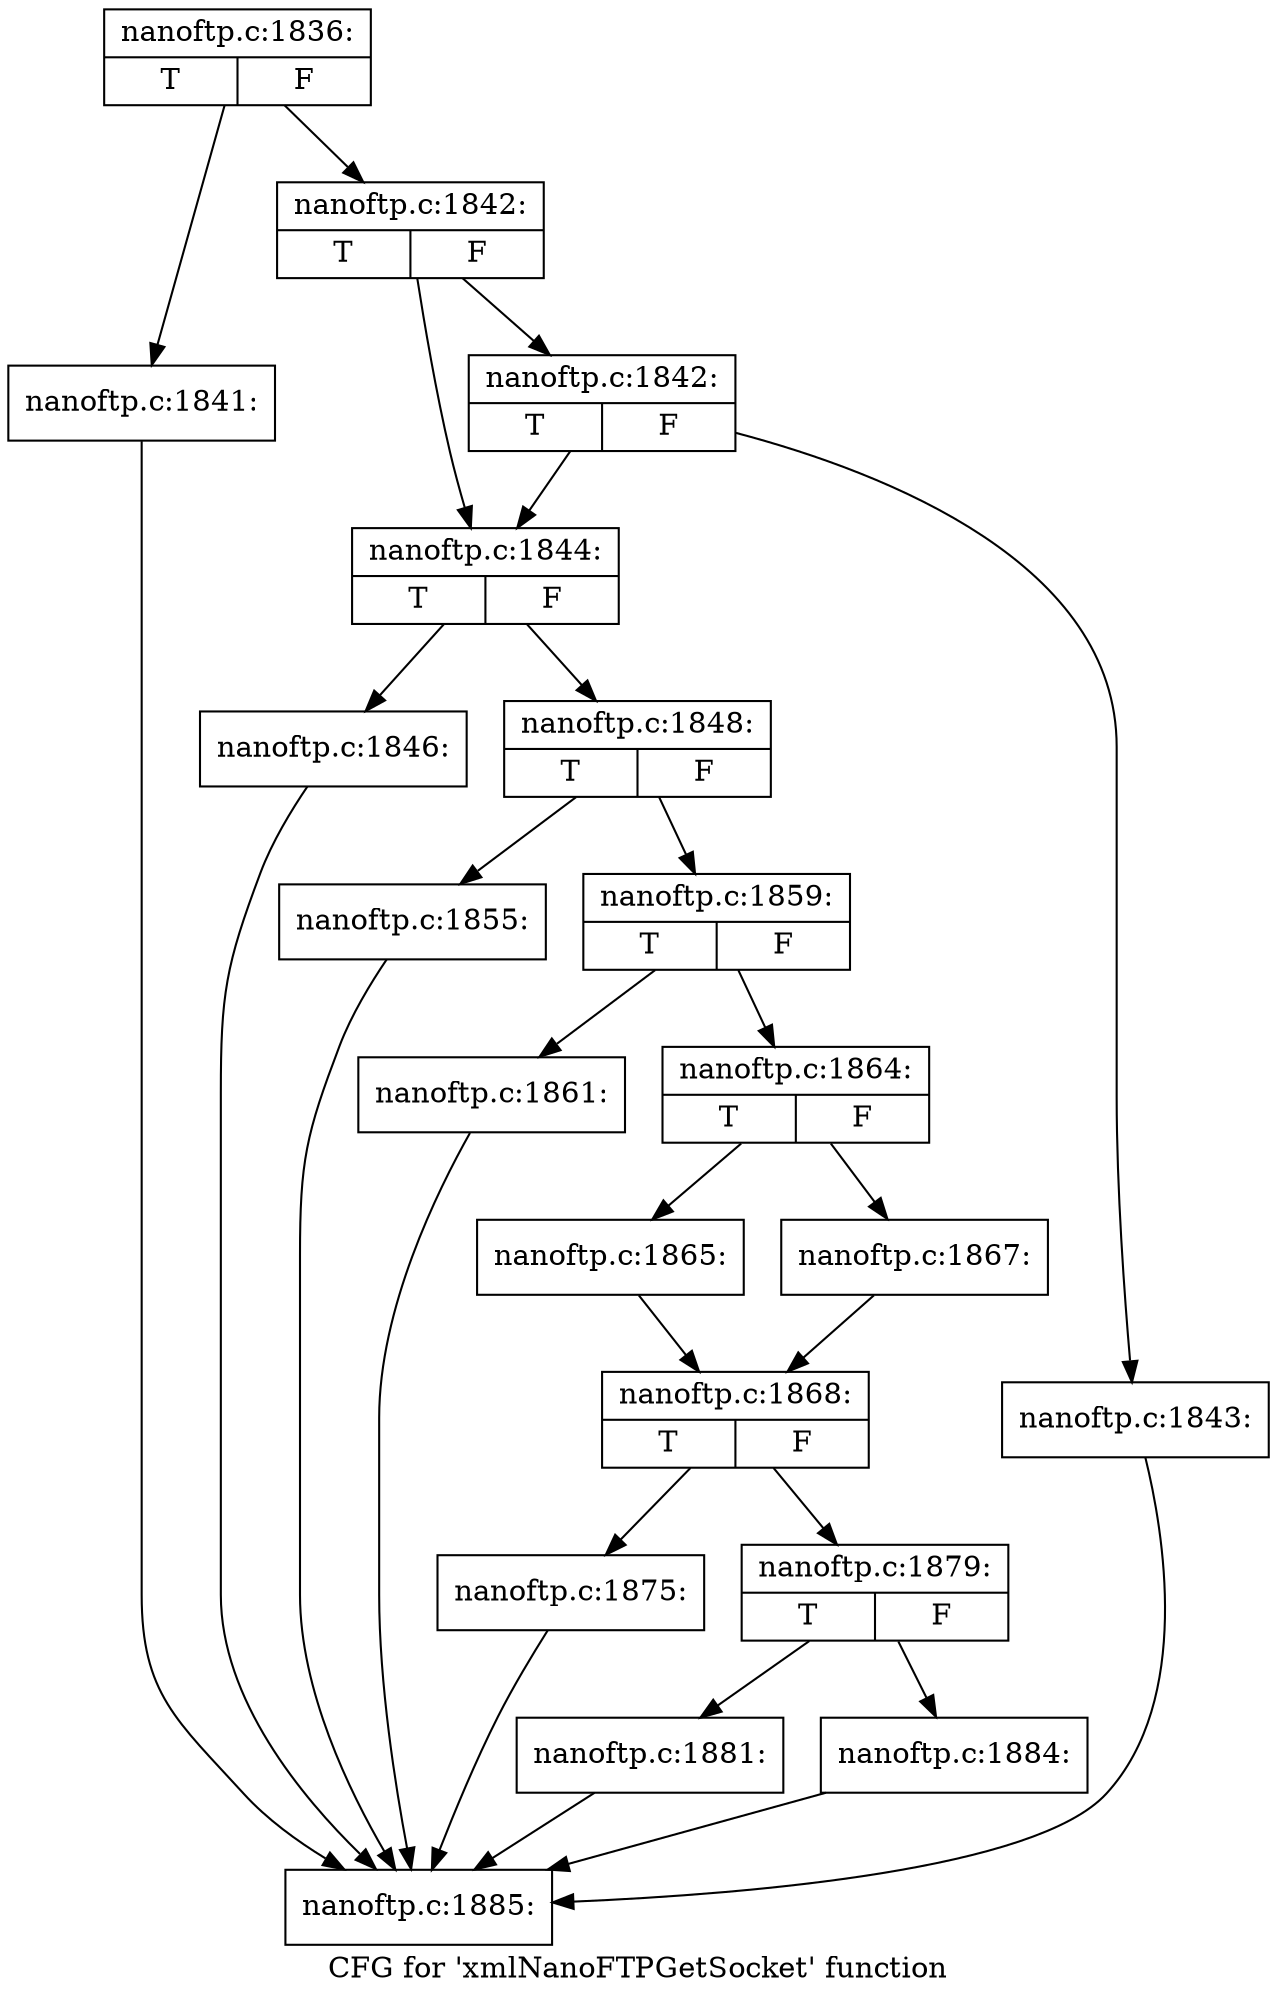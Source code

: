 digraph "CFG for 'xmlNanoFTPGetSocket' function" {
	label="CFG for 'xmlNanoFTPGetSocket' function";

	Node0x561533d36f30 [shape=record,label="{nanoftp.c:1836:|{<s0>T|<s1>F}}"];
	Node0x561533d36f30 -> Node0x561533d5b050;
	Node0x561533d36f30 -> Node0x561533d5b0a0;
	Node0x561533d5b050 [shape=record,label="{nanoftp.c:1841:}"];
	Node0x561533d5b050 -> Node0x561533d59be0;
	Node0x561533d5b0a0 [shape=record,label="{nanoftp.c:1842:|{<s0>T|<s1>F}}"];
	Node0x561533d5b0a0 -> Node0x561533d5b5a0;
	Node0x561533d5b0a0 -> Node0x561533d5b550;
	Node0x561533d5b5a0 [shape=record,label="{nanoftp.c:1842:|{<s0>T|<s1>F}}"];
	Node0x561533d5b5a0 -> Node0x561533d5b500;
	Node0x561533d5b5a0 -> Node0x561533d5b550;
	Node0x561533d5b500 [shape=record,label="{nanoftp.c:1843:}"];
	Node0x561533d5b500 -> Node0x561533d59be0;
	Node0x561533d5b550 [shape=record,label="{nanoftp.c:1844:|{<s0>T|<s1>F}}"];
	Node0x561533d5b550 -> Node0x561533d5c010;
	Node0x561533d5b550 -> Node0x561533d5c060;
	Node0x561533d5c010 [shape=record,label="{nanoftp.c:1846:}"];
	Node0x561533d5c010 -> Node0x561533d59be0;
	Node0x561533d5c060 [shape=record,label="{nanoftp.c:1848:|{<s0>T|<s1>F}}"];
	Node0x561533d5c060 -> Node0x561533d5d140;
	Node0x561533d5c060 -> Node0x561533d5d190;
	Node0x561533d5d140 [shape=record,label="{nanoftp.c:1855:}"];
	Node0x561533d5d140 -> Node0x561533d59be0;
	Node0x561533d5d190 [shape=record,label="{nanoftp.c:1859:|{<s0>T|<s1>F}}"];
	Node0x561533d5d190 -> Node0x561533d5df30;
	Node0x561533d5d190 -> Node0x561533d5df80;
	Node0x561533d5df30 [shape=record,label="{nanoftp.c:1861:}"];
	Node0x561533d5df30 -> Node0x561533d59be0;
	Node0x561533d5df80 [shape=record,label="{nanoftp.c:1864:|{<s0>T|<s1>F}}"];
	Node0x561533d5df80 -> Node0x561533d5e910;
	Node0x561533d5df80 -> Node0x561533d5e9b0;
	Node0x561533d5e910 [shape=record,label="{nanoftp.c:1865:}"];
	Node0x561533d5e910 -> Node0x561533d5e960;
	Node0x561533d5e9b0 [shape=record,label="{nanoftp.c:1867:}"];
	Node0x561533d5e9b0 -> Node0x561533d5e960;
	Node0x561533d5e960 [shape=record,label="{nanoftp.c:1868:|{<s0>T|<s1>F}}"];
	Node0x561533d5e960 -> Node0x561533d600f0;
	Node0x561533d5e960 -> Node0x561533d60140;
	Node0x561533d600f0 [shape=record,label="{nanoftp.c:1875:}"];
	Node0x561533d600f0 -> Node0x561533d59be0;
	Node0x561533d60140 [shape=record,label="{nanoftp.c:1879:|{<s0>T|<s1>F}}"];
	Node0x561533d60140 -> Node0x561533d60ee0;
	Node0x561533d60140 -> Node0x561533d60f30;
	Node0x561533d60ee0 [shape=record,label="{nanoftp.c:1881:}"];
	Node0x561533d60ee0 -> Node0x561533d59be0;
	Node0x561533d60f30 [shape=record,label="{nanoftp.c:1884:}"];
	Node0x561533d60f30 -> Node0x561533d59be0;
	Node0x561533d59be0 [shape=record,label="{nanoftp.c:1885:}"];
}
